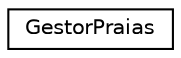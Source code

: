 digraph "Graphical Class Hierarchy"
{
  edge [fontname="Helvetica",fontsize="10",labelfontname="Helvetica",labelfontsize="10"];
  node [fontname="Helvetica",fontsize="10",shape=record];
  rankdir="LR";
  Node1 [label="GestorPraias",height=0.2,width=0.4,color="black", fillcolor="white", style="filled",URL="$classGestorPraias.html",tooltip="Class for GestorPraias. "];
}

